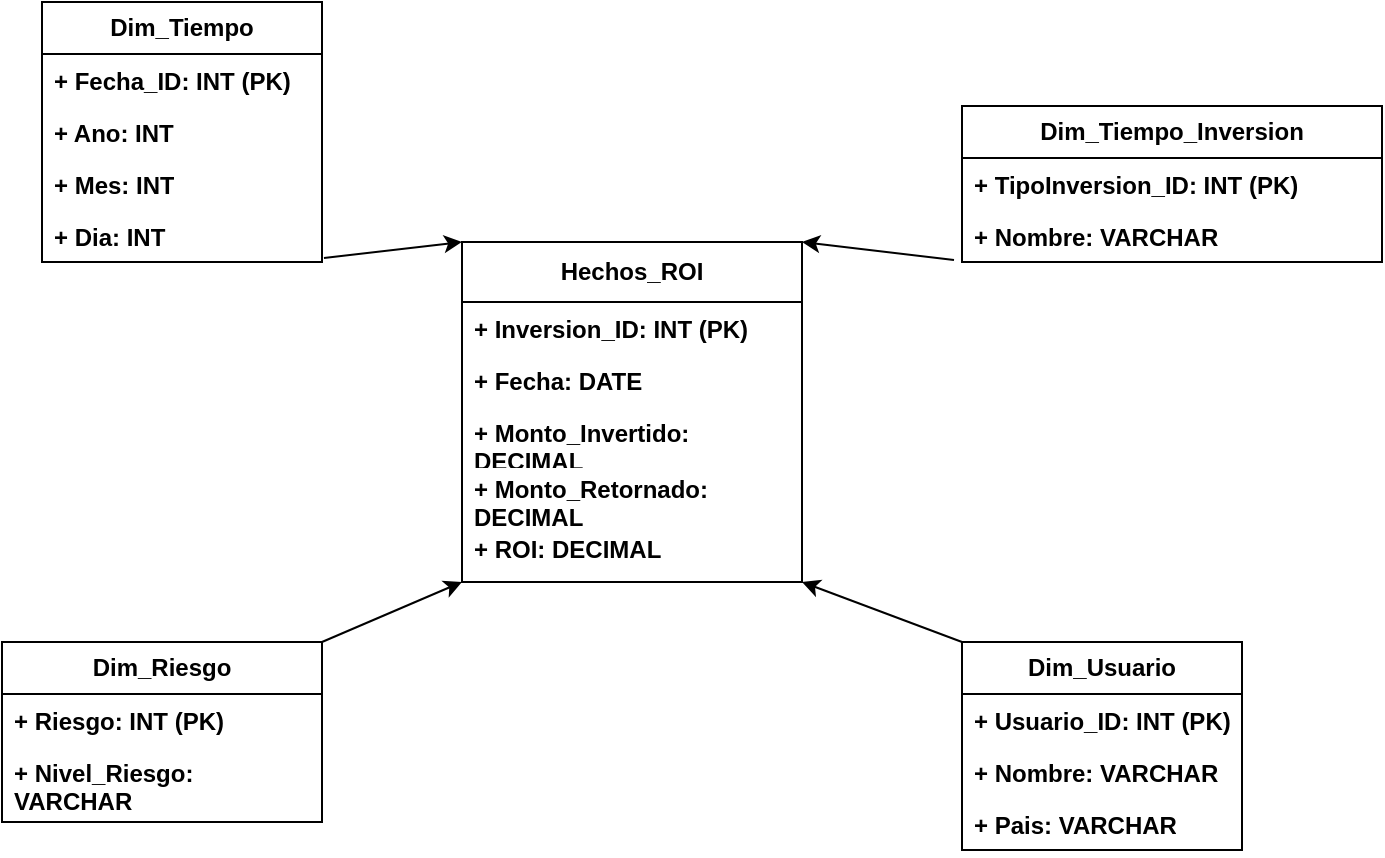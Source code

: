 <mxfile version="26.1.1">
  <diagram id="DiagramaROI" name="Diagrama ROI">
    <mxGraphModel dx="2048" dy="764" grid="1" gridSize="10" guides="1" tooltips="1" connect="1" arrows="1" fold="1" page="1" pageScale="1" pageWidth="827" pageHeight="1169" math="0" shadow="0">
      <root>
        <mxCell id="0" />
        <mxCell id="1" parent="0" />
        <mxCell id="rel_1" style="fontStyle=1;exitX=1.007;exitY=0.923;exitDx=0;exitDy=0;exitPerimeter=0;" parent="1" source="MN9U-uv2PoxOrGGjMSXV-37" edge="1">
          <mxGeometry relative="1" as="geometry">
            <mxPoint x="240" y="87.688" as="sourcePoint" />
            <mxPoint x="310" y="119.996" as="targetPoint" />
          </mxGeometry>
        </mxCell>
        <mxCell id="rel_2" style="fontStyle=1;exitX=-0.019;exitY=0.962;exitDx=0;exitDy=0;exitPerimeter=0;entryX=1;entryY=0;entryDx=0;entryDy=0;" parent="1" source="MN9U-uv2PoxOrGGjMSXV-27" target="MN9U-uv2PoxOrGGjMSXV-1" edge="1">
          <mxGeometry relative="1" as="geometry">
            <mxPoint x="566.154" y="130" as="sourcePoint" />
            <mxPoint x="500" y="165.833" as="targetPoint" />
          </mxGeometry>
        </mxCell>
        <mxCell id="rel_3" style="fontStyle=1;exitX=1;exitY=0;exitDx=0;exitDy=0;entryX=0;entryY=1;entryDx=0;entryDy=0;entryPerimeter=0;" parent="1" source="MN9U-uv2PoxOrGGjMSXV-18" target="MN9U-uv2PoxOrGGjMSXV-12" edge="1">
          <mxGeometry relative="1" as="geometry">
            <mxPoint x="226.667" y="300" as="sourcePoint" />
            <mxPoint x="300" y="266.154" as="targetPoint" />
          </mxGeometry>
        </mxCell>
        <mxCell id="rel_4" style="fontStyle=1;exitX=0;exitY=0;exitDx=0;exitDy=0;entryX=1;entryY=1;entryDx=0;entryDy=0;" parent="1" source="MN9U-uv2PoxOrGGjMSXV-33" target="MN9U-uv2PoxOrGGjMSXV-1" edge="1">
          <mxGeometry relative="1" as="geometry">
            <mxPoint x="550" y="301.25" as="sourcePoint" />
            <mxPoint x="500" y="274.167" as="targetPoint" />
          </mxGeometry>
        </mxCell>
        <mxCell id="MN9U-uv2PoxOrGGjMSXV-1" value="Hechos_ROI" style="swimlane;fontStyle=1;childLayout=stackLayout;horizontal=1;startSize=30;fillColor=none;horizontalStack=0;resizeParent=1;resizeParentMax=0;resizeLast=0;collapsible=1;marginBottom=0;whiteSpace=wrap;html=1;" vertex="1" parent="1">
          <mxGeometry x="310" y="120" width="170" height="170" as="geometry" />
        </mxCell>
        <mxCell id="MN9U-uv2PoxOrGGjMSXV-2" value="+ Inversion_ID: INT (PK)" style="text;strokeColor=none;fillColor=none;align=left;verticalAlign=top;spacingLeft=4;spacingRight=4;overflow=hidden;rotatable=0;points=[[0,0.5],[1,0.5]];portConstraint=eastwest;whiteSpace=wrap;html=1;fontStyle=1" vertex="1" parent="MN9U-uv2PoxOrGGjMSXV-1">
          <mxGeometry y="30" width="170" height="26" as="geometry" />
        </mxCell>
        <mxCell id="MN9U-uv2PoxOrGGjMSXV-3" value="+ Fecha: DATE" style="text;strokeColor=none;fillColor=none;align=left;verticalAlign=top;spacingLeft=4;spacingRight=4;overflow=hidden;rotatable=0;points=[[0,0.5],[1,0.5]];portConstraint=eastwest;whiteSpace=wrap;html=1;fontStyle=1" vertex="1" parent="MN9U-uv2PoxOrGGjMSXV-1">
          <mxGeometry y="56" width="170" height="26" as="geometry" />
        </mxCell>
        <object label="+ Monto_Invertido: DECIMAL" wasa="" id="MN9U-uv2PoxOrGGjMSXV-4">
          <mxCell style="text;strokeColor=none;fillColor=none;align=left;verticalAlign=top;spacingLeft=4;spacingRight=4;overflow=hidden;rotatable=0;points=[[0,0.5],[1,0.5]];portConstraint=eastwest;whiteSpace=wrap;html=1;fontStyle=1" vertex="1" parent="MN9U-uv2PoxOrGGjMSXV-1">
            <mxGeometry y="82" width="170" height="28" as="geometry" />
          </mxCell>
        </object>
        <mxCell id="MN9U-uv2PoxOrGGjMSXV-13" value="+ Monto_Retornado: DECIMAL" style="text;strokeColor=none;fillColor=none;align=left;verticalAlign=top;spacingLeft=4;spacingRight=4;overflow=hidden;rotatable=0;points=[[0,0.5],[1,0.5]];portConstraint=eastwest;whiteSpace=wrap;html=1;fontStyle=1" vertex="1" parent="MN9U-uv2PoxOrGGjMSXV-1">
          <mxGeometry y="110" width="170" height="30" as="geometry" />
        </mxCell>
        <mxCell id="MN9U-uv2PoxOrGGjMSXV-12" value="+ ROI: DECIMAL" style="text;strokeColor=none;fillColor=none;align=left;verticalAlign=top;spacingLeft=4;spacingRight=4;overflow=hidden;rotatable=0;points=[[0,0.5],[1,0.5]];portConstraint=eastwest;whiteSpace=wrap;html=1;fontStyle=1" vertex="1" parent="MN9U-uv2PoxOrGGjMSXV-1">
          <mxGeometry y="140" width="170" height="30" as="geometry" />
        </mxCell>
        <mxCell id="MN9U-uv2PoxOrGGjMSXV-18" value="Dim_Riesgo" style="swimlane;fontStyle=1;childLayout=stackLayout;horizontal=1;startSize=26;fillColor=none;horizontalStack=0;resizeParent=1;resizeParentMax=0;resizeLast=0;collapsible=1;marginBottom=0;whiteSpace=wrap;html=1;" vertex="1" parent="1">
          <mxGeometry x="80" y="320" width="160" height="90" as="geometry" />
        </mxCell>
        <mxCell id="MN9U-uv2PoxOrGGjMSXV-19" value="+ Riesgo: INT (PK)" style="text;strokeColor=none;fillColor=none;align=left;verticalAlign=top;spacingLeft=4;spacingRight=4;overflow=hidden;rotatable=0;points=[[0,0.5],[1,0.5]];portConstraint=eastwest;whiteSpace=wrap;html=1;fontStyle=1" vertex="1" parent="MN9U-uv2PoxOrGGjMSXV-18">
          <mxGeometry y="26" width="160" height="26" as="geometry" />
        </mxCell>
        <mxCell id="MN9U-uv2PoxOrGGjMSXV-20" value="+ Nivel_Riesgo: VARCHAR" style="text;strokeColor=none;fillColor=none;align=left;verticalAlign=top;spacingLeft=4;spacingRight=4;overflow=hidden;rotatable=0;points=[[0,0.5],[1,0.5]];portConstraint=eastwest;whiteSpace=wrap;html=1;fontStyle=1" vertex="1" parent="MN9U-uv2PoxOrGGjMSXV-18">
          <mxGeometry y="52" width="160" height="38" as="geometry" />
        </mxCell>
        <mxCell id="MN9U-uv2PoxOrGGjMSXV-25" value="Dim_Tiempo_Inversion" style="swimlane;fontStyle=1;childLayout=stackLayout;horizontal=1;startSize=26;fillColor=none;horizontalStack=0;resizeParent=1;resizeParentMax=0;resizeLast=0;collapsible=1;marginBottom=0;whiteSpace=wrap;html=1;" vertex="1" parent="1">
          <mxGeometry x="560" y="52" width="210" height="78" as="geometry" />
        </mxCell>
        <mxCell id="MN9U-uv2PoxOrGGjMSXV-26" value="+ TipoInversion_ID: INT (PK)" style="text;strokeColor=none;fillColor=none;align=left;verticalAlign=top;spacingLeft=4;spacingRight=4;overflow=hidden;rotatable=0;points=[[0,0.5],[1,0.5]];portConstraint=eastwest;whiteSpace=wrap;html=1;fontStyle=1" vertex="1" parent="MN9U-uv2PoxOrGGjMSXV-25">
          <mxGeometry y="26" width="210" height="26" as="geometry" />
        </mxCell>
        <mxCell id="MN9U-uv2PoxOrGGjMSXV-27" value="+ Nombre: VARCHAR" style="text;strokeColor=none;fillColor=none;align=left;verticalAlign=top;spacingLeft=4;spacingRight=4;overflow=hidden;rotatable=0;points=[[0,0.5],[1,0.5]];portConstraint=eastwest;whiteSpace=wrap;html=1;fontStyle=1" vertex="1" parent="MN9U-uv2PoxOrGGjMSXV-25">
          <mxGeometry y="52" width="210" height="26" as="geometry" />
        </mxCell>
        <mxCell id="MN9U-uv2PoxOrGGjMSXV-29" value="Dim_Tiempo" style="swimlane;fontStyle=1;childLayout=stackLayout;horizontal=1;startSize=26;fillColor=none;horizontalStack=0;resizeParent=1;resizeParentMax=0;resizeLast=0;collapsible=1;marginBottom=0;whiteSpace=wrap;html=1;" vertex="1" parent="1">
          <mxGeometry x="100" width="140" height="130" as="geometry" />
        </mxCell>
        <mxCell id="MN9U-uv2PoxOrGGjMSXV-30" value="+ Fecha_ID: INT (PK)" style="text;strokeColor=none;fillColor=none;align=left;verticalAlign=top;spacingLeft=4;spacingRight=4;overflow=hidden;rotatable=0;points=[[0,0.5],[1,0.5]];portConstraint=eastwest;whiteSpace=wrap;html=1;fontStyle=1" vertex="1" parent="MN9U-uv2PoxOrGGjMSXV-29">
          <mxGeometry y="26" width="140" height="26" as="geometry" />
        </mxCell>
        <mxCell id="MN9U-uv2PoxOrGGjMSXV-31" value="+ Ano: INT" style="text;strokeColor=none;fillColor=none;align=left;verticalAlign=top;spacingLeft=4;spacingRight=4;overflow=hidden;rotatable=0;points=[[0,0.5],[1,0.5]];portConstraint=eastwest;whiteSpace=wrap;html=1;fontStyle=1" vertex="1" parent="MN9U-uv2PoxOrGGjMSXV-29">
          <mxGeometry y="52" width="140" height="26" as="geometry" />
        </mxCell>
        <mxCell id="MN9U-uv2PoxOrGGjMSXV-32" value="+ Mes: INT" style="text;strokeColor=none;fillColor=none;align=left;verticalAlign=top;spacingLeft=4;spacingRight=4;overflow=hidden;rotatable=0;points=[[0,0.5],[1,0.5]];portConstraint=eastwest;whiteSpace=wrap;html=1;fontStyle=1" vertex="1" parent="MN9U-uv2PoxOrGGjMSXV-29">
          <mxGeometry y="78" width="140" height="26" as="geometry" />
        </mxCell>
        <mxCell id="MN9U-uv2PoxOrGGjMSXV-37" value="+ Dia: INT" style="text;strokeColor=none;fillColor=none;align=left;verticalAlign=top;spacingLeft=4;spacingRight=4;overflow=hidden;rotatable=0;points=[[0,0.5],[1,0.5]];portConstraint=eastwest;whiteSpace=wrap;html=1;fontStyle=1" vertex="1" parent="MN9U-uv2PoxOrGGjMSXV-29">
          <mxGeometry y="104" width="140" height="26" as="geometry" />
        </mxCell>
        <mxCell id="MN9U-uv2PoxOrGGjMSXV-33" value="Dim_Usuario" style="swimlane;fontStyle=1;childLayout=stackLayout;horizontal=1;startSize=26;fillColor=none;horizontalStack=0;resizeParent=1;resizeParentMax=0;resizeLast=0;collapsible=1;marginBottom=0;whiteSpace=wrap;html=1;" vertex="1" parent="1">
          <mxGeometry x="560" y="320" width="140" height="104" as="geometry" />
        </mxCell>
        <mxCell id="MN9U-uv2PoxOrGGjMSXV-34" value="+ Usuario_ID: INT (PK)" style="text;strokeColor=none;fillColor=none;align=left;verticalAlign=top;spacingLeft=4;spacingRight=4;overflow=hidden;rotatable=0;points=[[0,0.5],[1,0.5]];portConstraint=eastwest;whiteSpace=wrap;html=1;fontStyle=1" vertex="1" parent="MN9U-uv2PoxOrGGjMSXV-33">
          <mxGeometry y="26" width="140" height="26" as="geometry" />
        </mxCell>
        <mxCell id="MN9U-uv2PoxOrGGjMSXV-35" value="+ Nombre: VARCHAR" style="text;strokeColor=none;fillColor=none;align=left;verticalAlign=top;spacingLeft=4;spacingRight=4;overflow=hidden;rotatable=0;points=[[0,0.5],[1,0.5]];portConstraint=eastwest;whiteSpace=wrap;html=1;fontStyle=1" vertex="1" parent="MN9U-uv2PoxOrGGjMSXV-33">
          <mxGeometry y="52" width="140" height="26" as="geometry" />
        </mxCell>
        <mxCell id="MN9U-uv2PoxOrGGjMSXV-36" value="+ Pais: VARCHAR" style="text;strokeColor=none;fillColor=none;align=left;verticalAlign=top;spacingLeft=4;spacingRight=4;overflow=hidden;rotatable=0;points=[[0,0.5],[1,0.5]];portConstraint=eastwest;whiteSpace=wrap;html=1;fontStyle=1" vertex="1" parent="MN9U-uv2PoxOrGGjMSXV-33">
          <mxGeometry y="78" width="140" height="26" as="geometry" />
        </mxCell>
      </root>
    </mxGraphModel>
  </diagram>
</mxfile>
